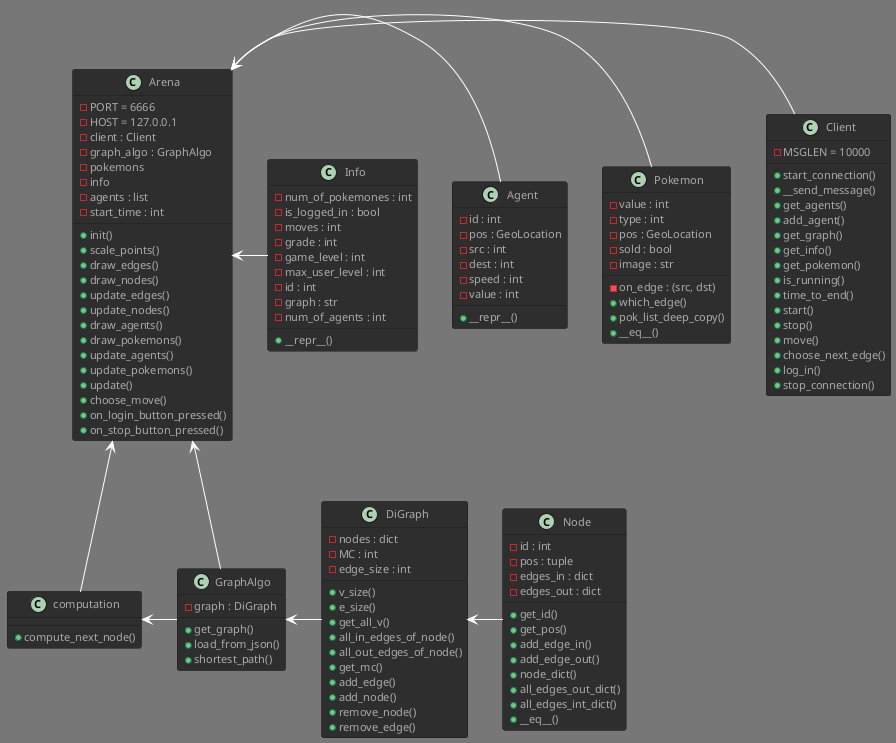 @startuml
!theme reddress-darkblue
class GraphAlgo
class DiGraph
class Node
class Pokemon
class Agent
class Info

class Client
class computation
class Arena

class Node{
- id : int
- pos : tuple
- edges_in : dict
- edges_out : dict

+ get_id()
+ get_pos()
+ add_edge_in()
+ add_edge_out()
+ node_dict()
+ all_edges_out_dict()
+ all_edges_int_dict()
+ __eq__()

}

class DiGraph{
- nodes : dict
- MC : int
- edge_size : int

+ v_size()
+ e_size()
+ get_all_v()
+ all_in_edges_of_node()
+ all_out_edges_of_node()
+ get_mc()
+ add_edge()
+ add_node()
+ remove_node()
+ remove_edge()
}

class GraphAlgo{
- graph : DiGraph

+ get_graph()
+ load_from_json()
+ shortest_path()

}


class Pokemon{
- value : int
- type : int
- pos : GeoLocation
- on_edge : (src, dst)
- sold : bool
- image : str

+ which_edge()
+ pok_list_deep_copy()
+ __eq__()
}

class Agent{
- id : int
- pos : GeoLocation
- src : int
- dest : int
- speed : int
- value : int

+ __repr__()
}

class Info{
- num_of_pokemones : int
- is_logged_in : bool
- moves : int
- grade : int
- game_level : int
- max_user_level : int
- id : int
- graph : str
- num_of_agents : int

+ __repr__()
}

class Client{
- MSGLEN = 10000

+ start_connection()
+ __send_message()
+ get_agents()
+ add_agent()
+ get_graph()
+ get_info()
+ get_pokemon()
+ is_running()
+ time_to_end()
+ start()
+ stop()
+ move()
+ choose_next_edge()
+ log_in()
+ stop_connection()

}


class computation{
+ compute_next_node()
}


class Arena{
- PORT = 6666
- HOST = 127.0.0.1
- client : Client
- graph_algo : GraphAlgo
- pokemons
- info
- agents : list
- start_time : int
+ init()
+ scale_points()
+ draw_edges()
+ draw_nodes()
+ update_edges()
+ update_nodes()
+ draw_agents()
+ draw_pokemons()
+ update_agents()
+ update_pokemons()
+ update()
+ choose_move()
+ on_login_button_pressed()
+ on_stop_button_pressed()
}

Arena <-- computation
Arena <- Client
Arena <- Pokemon
Arena <- Agent
Arena <- Info
Arena <-- GraphAlgo
computation <- GraphAlgo

DiGraph <- Node
GraphAlgo <- DiGraph

@enduml